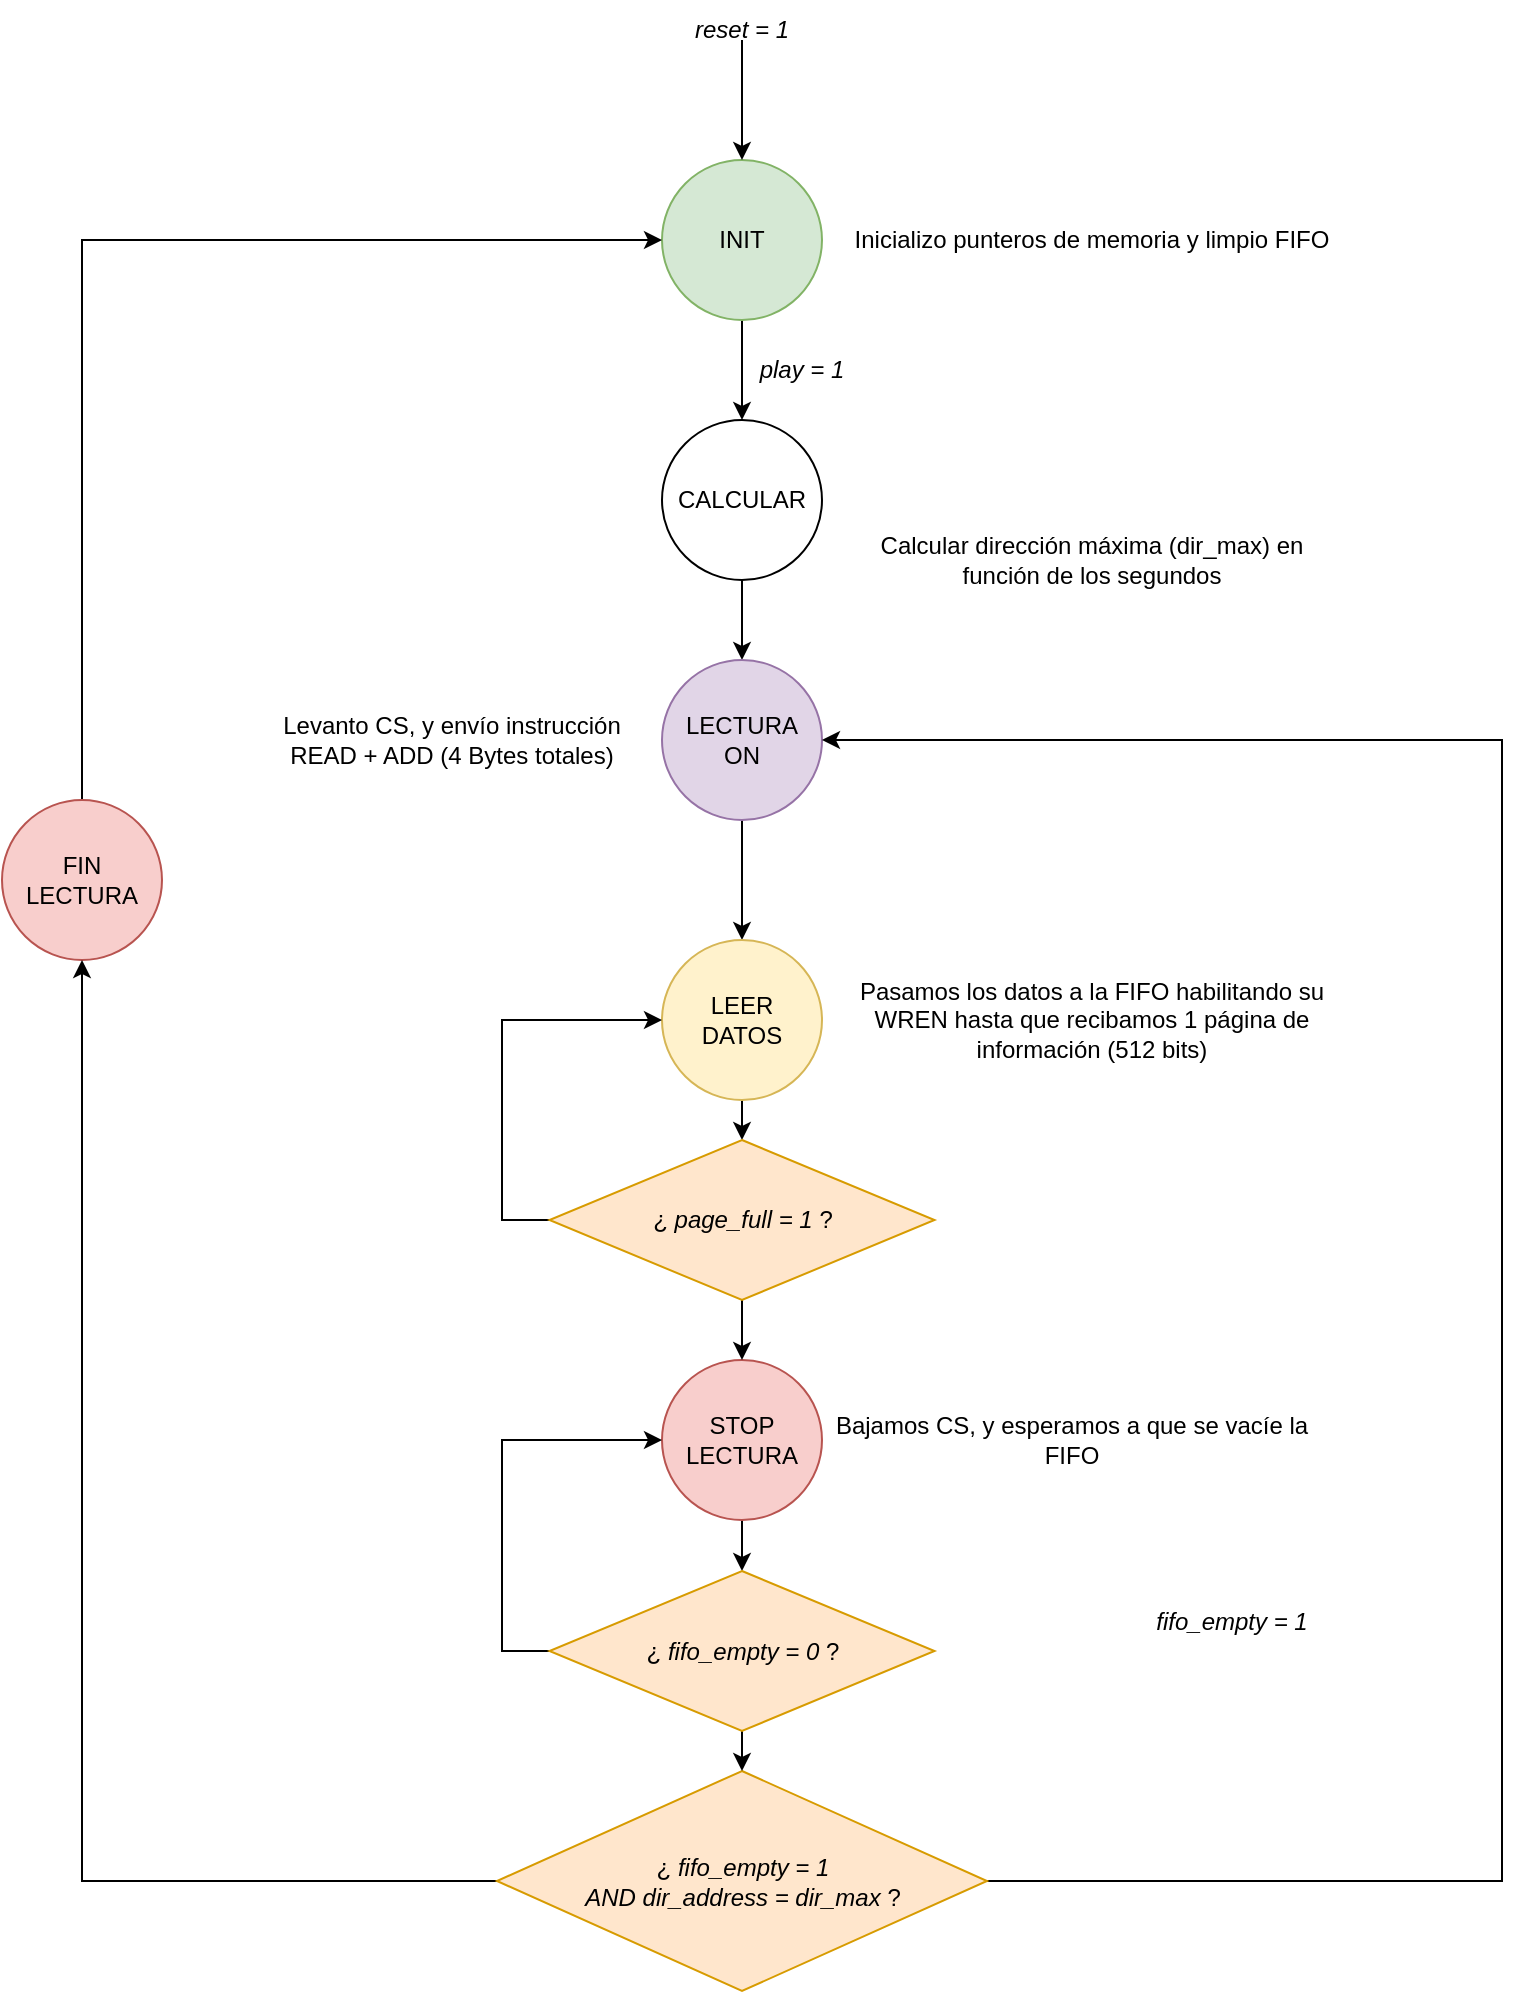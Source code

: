 <mxfile version="23.0.2" type="github">
  <diagram name="Página-1" id="Yzux-1L1ToNlMIoRDWY8">
    <mxGraphModel dx="1534" dy="1987" grid="1" gridSize="10" guides="1" tooltips="1" connect="1" arrows="1" fold="1" page="1" pageScale="1" pageWidth="827" pageHeight="1169" math="0" shadow="0">
      <root>
        <mxCell id="0" />
        <mxCell id="1" parent="0" />
        <mxCell id="3iHrb_n3Avrb_bWyAJw7-9" style="edgeStyle=orthogonalEdgeStyle;rounded=0;orthogonalLoop=1;jettySize=auto;html=1;exitX=0.5;exitY=1;exitDx=0;exitDy=0;entryX=0.5;entryY=0;entryDx=0;entryDy=0;" edge="1" parent="1" source="3iHrb_n3Avrb_bWyAJw7-2" target="3iHrb_n3Avrb_bWyAJw7-4">
          <mxGeometry relative="1" as="geometry" />
        </mxCell>
        <mxCell id="3iHrb_n3Avrb_bWyAJw7-2" value="CALCULAR" style="ellipse;whiteSpace=wrap;html=1;aspect=fixed;" vertex="1" parent="1">
          <mxGeometry x="360" y="170" width="80" height="80" as="geometry" />
        </mxCell>
        <mxCell id="3iHrb_n3Avrb_bWyAJw7-8" style="edgeStyle=orthogonalEdgeStyle;rounded=0;orthogonalLoop=1;jettySize=auto;html=1;exitX=0.5;exitY=1;exitDx=0;exitDy=0;entryX=0.5;entryY=0;entryDx=0;entryDy=0;" edge="1" parent="1" source="3iHrb_n3Avrb_bWyAJw7-3" target="3iHrb_n3Avrb_bWyAJw7-2">
          <mxGeometry relative="1" as="geometry" />
        </mxCell>
        <mxCell id="3iHrb_n3Avrb_bWyAJw7-3" value="INIT" style="ellipse;whiteSpace=wrap;html=1;aspect=fixed;fillColor=#d5e8d4;strokeColor=#82b366;" vertex="1" parent="1">
          <mxGeometry x="360" y="40" width="80" height="80" as="geometry" />
        </mxCell>
        <mxCell id="3iHrb_n3Avrb_bWyAJw7-10" style="edgeStyle=orthogonalEdgeStyle;rounded=0;orthogonalLoop=1;jettySize=auto;html=1;exitX=0.5;exitY=1;exitDx=0;exitDy=0;entryX=0.5;entryY=0;entryDx=0;entryDy=0;" edge="1" parent="1" source="3iHrb_n3Avrb_bWyAJw7-4" target="3iHrb_n3Avrb_bWyAJw7-5">
          <mxGeometry relative="1" as="geometry" />
        </mxCell>
        <mxCell id="3iHrb_n3Avrb_bWyAJw7-4" value="LECTURA &lt;br&gt;ON" style="ellipse;whiteSpace=wrap;html=1;aspect=fixed;fillColor=#e1d5e7;strokeColor=#9673a6;" vertex="1" parent="1">
          <mxGeometry x="360" y="290" width="80" height="80" as="geometry" />
        </mxCell>
        <mxCell id="3iHrb_n3Avrb_bWyAJw7-42" style="edgeStyle=orthogonalEdgeStyle;rounded=0;orthogonalLoop=1;jettySize=auto;html=1;exitX=0.5;exitY=1;exitDx=0;exitDy=0;entryX=0.5;entryY=0;entryDx=0;entryDy=0;" edge="1" parent="1" source="3iHrb_n3Avrb_bWyAJw7-5" target="3iHrb_n3Avrb_bWyAJw7-39">
          <mxGeometry relative="1" as="geometry" />
        </mxCell>
        <mxCell id="3iHrb_n3Avrb_bWyAJw7-5" value="LEER &lt;br&gt;DATOS" style="ellipse;whiteSpace=wrap;html=1;aspect=fixed;fillColor=#fff2cc;strokeColor=#d6b656;" vertex="1" parent="1">
          <mxGeometry x="360" y="430" width="80" height="80" as="geometry" />
        </mxCell>
        <mxCell id="3iHrb_n3Avrb_bWyAJw7-36" style="edgeStyle=orthogonalEdgeStyle;rounded=0;orthogonalLoop=1;jettySize=auto;html=1;exitX=0.5;exitY=1;exitDx=0;exitDy=0;entryX=0.5;entryY=0;entryDx=0;entryDy=0;" edge="1" parent="1" source="3iHrb_n3Avrb_bWyAJw7-6" target="3iHrb_n3Avrb_bWyAJw7-34">
          <mxGeometry relative="1" as="geometry" />
        </mxCell>
        <mxCell id="3iHrb_n3Avrb_bWyAJw7-6" value="STOP&lt;br&gt;LECTURA" style="ellipse;whiteSpace=wrap;html=1;aspect=fixed;fillColor=#f8cecc;strokeColor=#b85450;" vertex="1" parent="1">
          <mxGeometry x="360" y="640" width="80" height="80" as="geometry" />
        </mxCell>
        <mxCell id="3iHrb_n3Avrb_bWyAJw7-13" style="edgeStyle=orthogonalEdgeStyle;rounded=0;orthogonalLoop=1;jettySize=auto;html=1;exitX=0.5;exitY=0;exitDx=0;exitDy=0;entryX=0;entryY=0.5;entryDx=0;entryDy=0;" edge="1" parent="1" source="3iHrb_n3Avrb_bWyAJw7-7" target="3iHrb_n3Avrb_bWyAJw7-3">
          <mxGeometry relative="1" as="geometry" />
        </mxCell>
        <mxCell id="3iHrb_n3Avrb_bWyAJw7-7" value="FIN LECTURA" style="ellipse;whiteSpace=wrap;html=1;aspect=fixed;fillColor=#f8cecc;strokeColor=#b85450;" vertex="1" parent="1">
          <mxGeometry x="30" y="360" width="80" height="80" as="geometry" />
        </mxCell>
        <mxCell id="3iHrb_n3Avrb_bWyAJw7-15" value="&lt;i&gt;play = 1&lt;/i&gt;" style="text;html=1;strokeColor=none;fillColor=none;align=center;verticalAlign=middle;whiteSpace=wrap;rounded=0;" vertex="1" parent="1">
          <mxGeometry x="400" y="130" width="60" height="30" as="geometry" />
        </mxCell>
        <mxCell id="3iHrb_n3Avrb_bWyAJw7-19" value="&lt;i&gt;fifo_empty = 1&lt;/i&gt;" style="text;html=1;strokeColor=none;fillColor=none;align=center;verticalAlign=middle;whiteSpace=wrap;rounded=0;" vertex="1" parent="1">
          <mxGeometry x="600" y="755.5" width="90" height="30" as="geometry" />
        </mxCell>
        <mxCell id="3iHrb_n3Avrb_bWyAJw7-22" value="" style="endArrow=classic;html=1;rounded=0;entryX=0.5;entryY=0;entryDx=0;entryDy=0;" edge="1" parent="1" target="3iHrb_n3Avrb_bWyAJw7-3">
          <mxGeometry width="50" height="50" relative="1" as="geometry">
            <mxPoint x="400" y="-20" as="sourcePoint" />
            <mxPoint x="430" y="-60" as="targetPoint" />
          </mxGeometry>
        </mxCell>
        <mxCell id="3iHrb_n3Avrb_bWyAJw7-23" value="&lt;i&gt;reset = 1&lt;/i&gt;" style="text;html=1;strokeColor=none;fillColor=none;align=center;verticalAlign=middle;whiteSpace=wrap;rounded=0;" vertex="1" parent="1">
          <mxGeometry x="370" y="-40" width="60" height="30" as="geometry" />
        </mxCell>
        <mxCell id="3iHrb_n3Avrb_bWyAJw7-24" value="Calcular dirección máxima (dir_max) en función de los segundos" style="text;html=1;strokeColor=none;fillColor=none;align=center;verticalAlign=middle;whiteSpace=wrap;rounded=0;" vertex="1" parent="1">
          <mxGeometry x="450" y="217.5" width="250" height="45" as="geometry" />
        </mxCell>
        <mxCell id="3iHrb_n3Avrb_bWyAJw7-25" value="Inicializo punteros de memoria y limpio FIFO" style="text;html=1;strokeColor=none;fillColor=none;align=center;verticalAlign=middle;whiteSpace=wrap;rounded=0;" vertex="1" parent="1">
          <mxGeometry x="450" y="57.5" width="250" height="45" as="geometry" />
        </mxCell>
        <mxCell id="3iHrb_n3Avrb_bWyAJw7-26" value="Levanto CS, y envío instrucción READ + ADD (4 Bytes totales)" style="text;html=1;strokeColor=none;fillColor=none;align=center;verticalAlign=middle;whiteSpace=wrap;rounded=0;" vertex="1" parent="1">
          <mxGeometry x="160" y="307.5" width="190" height="45" as="geometry" />
        </mxCell>
        <mxCell id="3iHrb_n3Avrb_bWyAJw7-27" value="Pasamos los datos a la FIFO habilitando su WREN hasta que recibamos 1 página de información (512 bits)" style="text;html=1;strokeColor=none;fillColor=none;align=center;verticalAlign=middle;whiteSpace=wrap;rounded=0;" vertex="1" parent="1">
          <mxGeometry x="450" y="447.5" width="250" height="45" as="geometry" />
        </mxCell>
        <mxCell id="3iHrb_n3Avrb_bWyAJw7-29" value="Bajamos CS, y esperamos a que se vacíe la FIFO" style="text;html=1;strokeColor=none;fillColor=none;align=center;verticalAlign=middle;whiteSpace=wrap;rounded=0;" vertex="1" parent="1">
          <mxGeometry x="440" y="657.5" width="250" height="45" as="geometry" />
        </mxCell>
        <mxCell id="3iHrb_n3Avrb_bWyAJw7-33" style="edgeStyle=orthogonalEdgeStyle;rounded=0;orthogonalLoop=1;jettySize=auto;html=1;exitX=0;exitY=0.5;exitDx=0;exitDy=0;entryX=0.5;entryY=1;entryDx=0;entryDy=0;" edge="1" parent="1" source="3iHrb_n3Avrb_bWyAJw7-30" target="3iHrb_n3Avrb_bWyAJw7-7">
          <mxGeometry relative="1" as="geometry" />
        </mxCell>
        <mxCell id="3iHrb_n3Avrb_bWyAJw7-38" style="edgeStyle=orthogonalEdgeStyle;rounded=0;orthogonalLoop=1;jettySize=auto;html=1;exitX=1;exitY=0.5;exitDx=0;exitDy=0;entryX=1;entryY=0.5;entryDx=0;entryDy=0;" edge="1" parent="1" source="3iHrb_n3Avrb_bWyAJw7-30" target="3iHrb_n3Avrb_bWyAJw7-4">
          <mxGeometry relative="1" as="geometry">
            <Array as="points">
              <mxPoint x="780" y="901" />
              <mxPoint x="780" y="330" />
            </Array>
          </mxGeometry>
        </mxCell>
        <mxCell id="3iHrb_n3Avrb_bWyAJw7-30" value="¿&amp;nbsp;&lt;i style=&quot;border-color: var(--border-color);&quot;&gt;fifo_empty = 1 &lt;br&gt;AND dir_address = dir_max&amp;nbsp;&lt;/i&gt;?" style="rhombus;whiteSpace=wrap;html=1;fillColor=#ffe6cc;strokeColor=#d79b00;" vertex="1" parent="1">
          <mxGeometry x="277.5" y="845.5" width="245" height="110" as="geometry" />
        </mxCell>
        <mxCell id="3iHrb_n3Avrb_bWyAJw7-35" style="edgeStyle=orthogonalEdgeStyle;rounded=0;orthogonalLoop=1;jettySize=auto;html=1;exitX=0;exitY=0.5;exitDx=0;exitDy=0;entryX=0;entryY=0.5;entryDx=0;entryDy=0;" edge="1" parent="1" source="3iHrb_n3Avrb_bWyAJw7-34" target="3iHrb_n3Avrb_bWyAJw7-6">
          <mxGeometry relative="1" as="geometry">
            <Array as="points">
              <mxPoint x="280" y="785.5" />
              <mxPoint x="280" y="680.5" />
            </Array>
          </mxGeometry>
        </mxCell>
        <mxCell id="3iHrb_n3Avrb_bWyAJw7-37" style="edgeStyle=orthogonalEdgeStyle;rounded=0;orthogonalLoop=1;jettySize=auto;html=1;exitX=0.5;exitY=1;exitDx=0;exitDy=0;entryX=0.5;entryY=0;entryDx=0;entryDy=0;" edge="1" parent="1" source="3iHrb_n3Avrb_bWyAJw7-34" target="3iHrb_n3Avrb_bWyAJw7-30">
          <mxGeometry relative="1" as="geometry" />
        </mxCell>
        <mxCell id="3iHrb_n3Avrb_bWyAJw7-34" value="¿&amp;nbsp;&lt;i style=&quot;border-color: var(--border-color);&quot;&gt;fifo_empty = 0&amp;nbsp;&lt;/i&gt;?" style="rhombus;whiteSpace=wrap;html=1;fillColor=#ffe6cc;strokeColor=#d79b00;" vertex="1" parent="1">
          <mxGeometry x="303.75" y="745.5" width="192.5" height="80" as="geometry" />
        </mxCell>
        <mxCell id="3iHrb_n3Avrb_bWyAJw7-41" style="edgeStyle=orthogonalEdgeStyle;rounded=0;orthogonalLoop=1;jettySize=auto;html=1;exitX=0;exitY=0.5;exitDx=0;exitDy=0;entryX=0;entryY=0.5;entryDx=0;entryDy=0;" edge="1" parent="1" source="3iHrb_n3Avrb_bWyAJw7-39" target="3iHrb_n3Avrb_bWyAJw7-5">
          <mxGeometry relative="1" as="geometry">
            <Array as="points">
              <mxPoint x="280" y="570" />
              <mxPoint x="280" y="470" />
            </Array>
          </mxGeometry>
        </mxCell>
        <mxCell id="3iHrb_n3Avrb_bWyAJw7-43" style="edgeStyle=orthogonalEdgeStyle;rounded=0;orthogonalLoop=1;jettySize=auto;html=1;exitX=0.5;exitY=1;exitDx=0;exitDy=0;entryX=0.5;entryY=0;entryDx=0;entryDy=0;" edge="1" parent="1" source="3iHrb_n3Avrb_bWyAJw7-39" target="3iHrb_n3Avrb_bWyAJw7-6">
          <mxGeometry relative="1" as="geometry" />
        </mxCell>
        <mxCell id="3iHrb_n3Avrb_bWyAJw7-39" value="¿&amp;nbsp;&lt;i style=&quot;border-color: var(--border-color);&quot;&gt;page_full = 1&amp;nbsp;&lt;/i&gt;?" style="rhombus;whiteSpace=wrap;html=1;fillColor=#ffe6cc;strokeColor=#d79b00;" vertex="1" parent="1">
          <mxGeometry x="303.75" y="530" width="192.5" height="80" as="geometry" />
        </mxCell>
      </root>
    </mxGraphModel>
  </diagram>
</mxfile>

